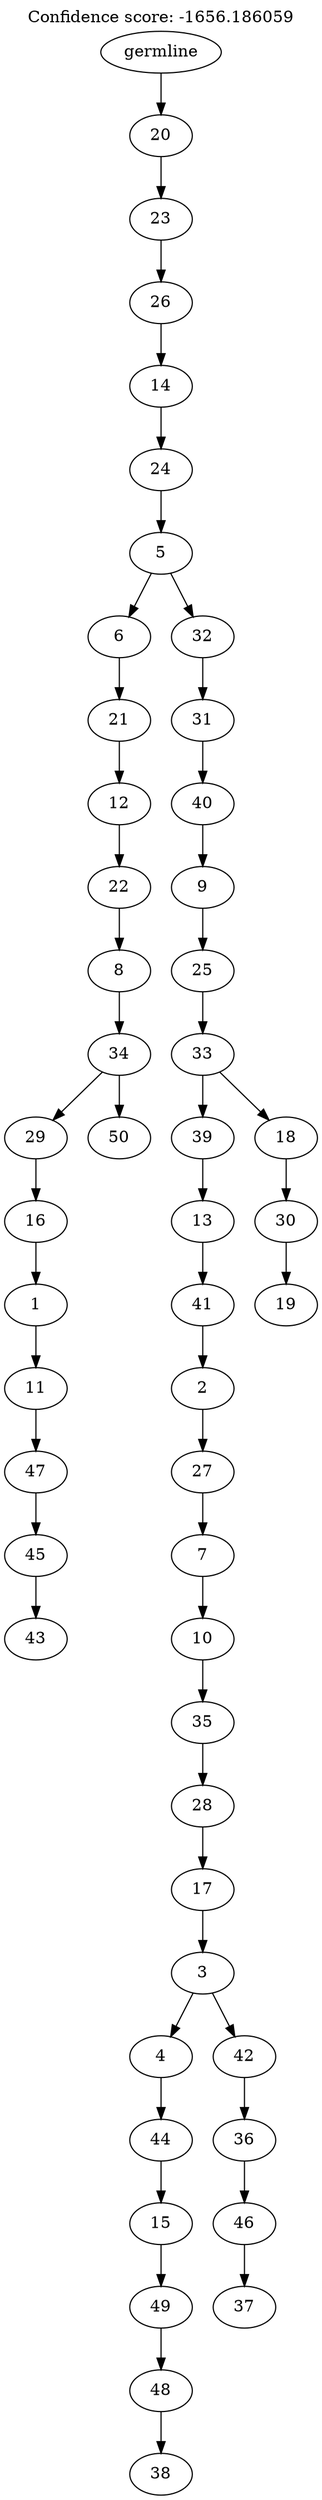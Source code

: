digraph g {
	"48" -> "49";
	"49" [label="43"];
	"47" -> "48";
	"48" [label="45"];
	"46" -> "47";
	"47" [label="47"];
	"45" -> "46";
	"46" [label="11"];
	"44" -> "45";
	"45" [label="1"];
	"43" -> "44";
	"44" [label="16"];
	"42" -> "43";
	"43" [label="29"];
	"42" -> "50";
	"50" [label="50"];
	"41" -> "42";
	"42" [label="34"];
	"40" -> "41";
	"41" [label="8"];
	"39" -> "40";
	"40" [label="22"];
	"38" -> "39";
	"39" [label="12"];
	"37" -> "38";
	"38" [label="21"];
	"35" -> "36";
	"36" [label="38"];
	"34" -> "35";
	"35" [label="48"];
	"33" -> "34";
	"34" [label="49"];
	"32" -> "33";
	"33" [label="15"];
	"31" -> "32";
	"32" [label="44"];
	"29" -> "30";
	"30" [label="37"];
	"28" -> "29";
	"29" [label="46"];
	"27" -> "28";
	"28" [label="36"];
	"26" -> "27";
	"27" [label="42"];
	"26" -> "31";
	"31" [label="4"];
	"25" -> "26";
	"26" [label="3"];
	"24" -> "25";
	"25" [label="17"];
	"23" -> "24";
	"24" [label="28"];
	"22" -> "23";
	"23" [label="35"];
	"21" -> "22";
	"22" [label="10"];
	"20" -> "21";
	"21" [label="7"];
	"19" -> "20";
	"20" [label="27"];
	"18" -> "19";
	"19" [label="2"];
	"17" -> "18";
	"18" [label="41"];
	"16" -> "17";
	"17" [label="13"];
	"14" -> "15";
	"15" [label="19"];
	"13" -> "14";
	"14" [label="30"];
	"12" -> "13";
	"13" [label="18"];
	"12" -> "16";
	"16" [label="39"];
	"11" -> "12";
	"12" [label="33"];
	"10" -> "11";
	"11" [label="25"];
	"9" -> "10";
	"10" [label="9"];
	"8" -> "9";
	"9" [label="40"];
	"7" -> "8";
	"8" [label="31"];
	"6" -> "7";
	"7" [label="32"];
	"6" -> "37";
	"37" [label="6"];
	"5" -> "6";
	"6" [label="5"];
	"4" -> "5";
	"5" [label="24"];
	"3" -> "4";
	"4" [label="14"];
	"2" -> "3";
	"3" [label="26"];
	"1" -> "2";
	"2" [label="23"];
	"0" -> "1";
	"1" [label="20"];
	"0" [label="germline"];
	labelloc="t";
	label="Confidence score: -1656.186059";
}
